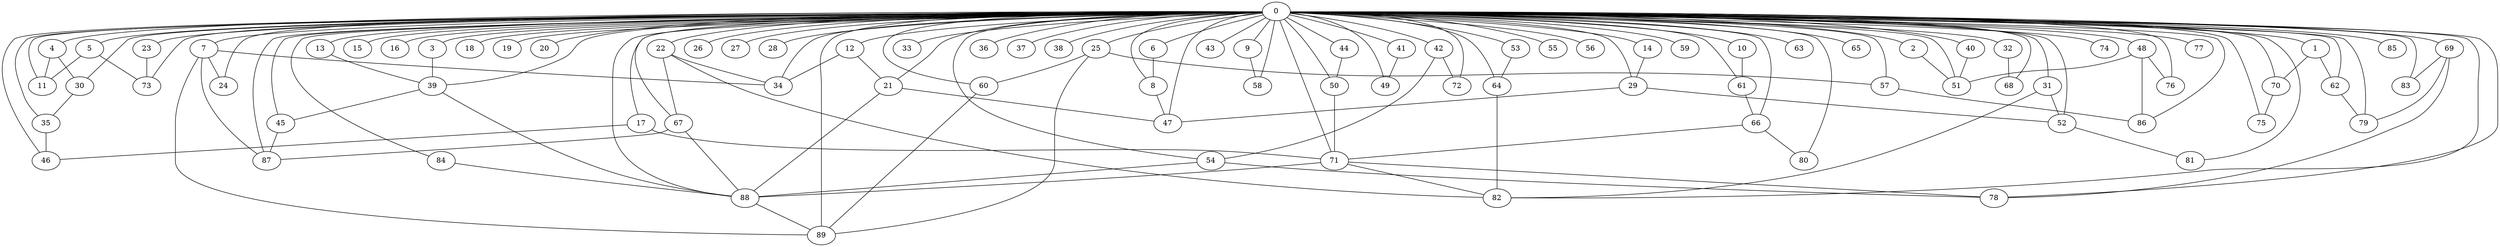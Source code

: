
graph graphname {
    0 -- 1
0 -- 2
0 -- 3
0 -- 4
0 -- 5
0 -- 6
0 -- 7
0 -- 8
0 -- 9
0 -- 10
0 -- 11
0 -- 12
0 -- 13
0 -- 14
0 -- 15
0 -- 16
0 -- 17
0 -- 18
0 -- 19
0 -- 20
0 -- 21
0 -- 22
0 -- 23
0 -- 24
0 -- 25
0 -- 26
0 -- 27
0 -- 28
0 -- 29
0 -- 30
0 -- 31
0 -- 32
0 -- 33
0 -- 34
0 -- 35
0 -- 36
0 -- 37
0 -- 38
0 -- 39
0 -- 40
0 -- 41
0 -- 42
0 -- 43
0 -- 44
0 -- 45
0 -- 46
0 -- 47
0 -- 48
0 -- 49
0 -- 50
0 -- 51
0 -- 52
0 -- 53
0 -- 54
0 -- 55
0 -- 56
0 -- 57
0 -- 58
0 -- 59
0 -- 60
0 -- 61
0 -- 62
0 -- 63
0 -- 64
0 -- 65
0 -- 66
0 -- 67
0 -- 68
0 -- 69
0 -- 70
0 -- 71
0 -- 72
0 -- 73
0 -- 74
0 -- 75
0 -- 76
0 -- 77
0 -- 78
0 -- 79
0 -- 80
0 -- 81
0 -- 82
0 -- 83
0 -- 84
0 -- 85
0 -- 86
0 -- 87
0 -- 88
0 -- 89
1 -- 70
1 -- 62
2 -- 51
3 -- 39
4 -- 30
4 -- 11
5 -- 73
5 -- 11
6 -- 8
7 -- 24
7 -- 89
7 -- 87
7 -- 34
8 -- 47
9 -- 58
10 -- 61
12 -- 21
12 -- 34
13 -- 39
14 -- 29
17 -- 46
17 -- 71
21 -- 47
21 -- 88
22 -- 67
22 -- 82
22 -- 34
23 -- 73
25 -- 89
25 -- 57
25 -- 60
29 -- 47
29 -- 52
30 -- 35
31 -- 52
31 -- 82
32 -- 68
35 -- 46
39 -- 88
39 -- 45
40 -- 51
41 -- 49
42 -- 72
42 -- 54
44 -- 50
45 -- 87
48 -- 86
48 -- 51
48 -- 76
50 -- 71
52 -- 81
53 -- 64
54 -- 78
54 -- 88
57 -- 86
60 -- 89
61 -- 66
62 -- 79
64 -- 82
66 -- 80
66 -- 71
67 -- 87
67 -- 88
69 -- 83
69 -- 78
69 -- 79
70 -- 75
71 -- 88
71 -- 78
71 -- 82
84 -- 88
88 -- 89

}
